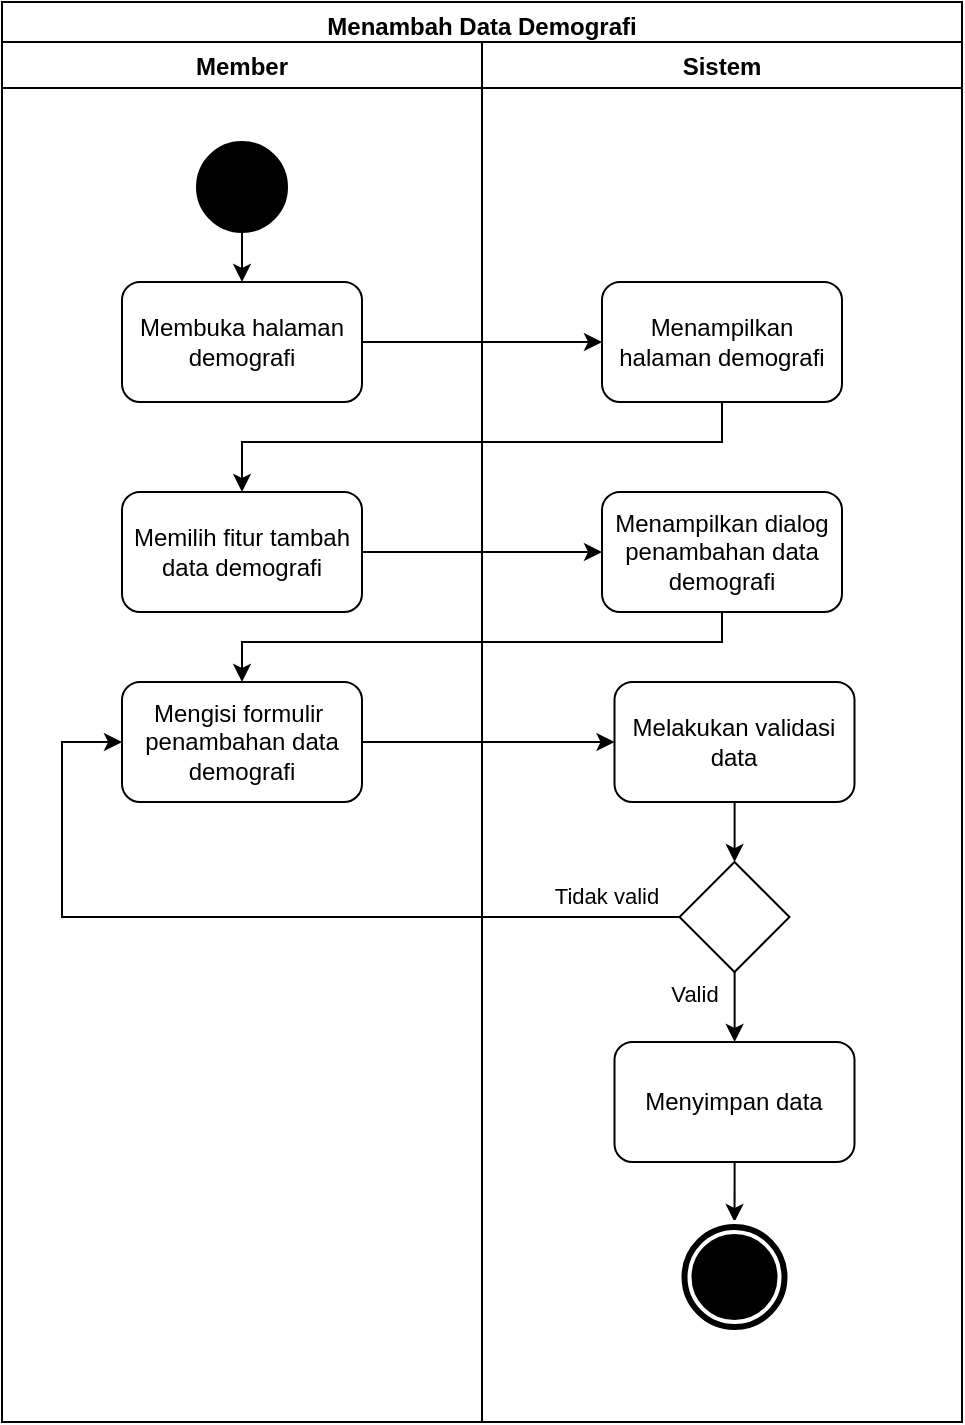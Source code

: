 <mxfile version="18.0.7" type="device"><diagram id="prtHgNgQTEPvFCAcTncT" name="Page-1"><mxGraphModel dx="1038" dy="489" grid="1" gridSize="10" guides="1" tooltips="1" connect="1" arrows="1" fold="1" page="1" pageScale="1" pageWidth="827" pageHeight="1169" math="0" shadow="0"><root><mxCell id="0"/><mxCell id="1" parent="0"/><mxCell id="xOL2CaStUpzWwHvCU3t6-1" value="Menambah Data Demografi" style="swimlane;fillColor=none;" parent="1" vertex="1"><mxGeometry x="240" y="60" width="480" height="710" as="geometry"/></mxCell><mxCell id="xOL2CaStUpzWwHvCU3t6-3" value="Member" style="swimlane;" parent="xOL2CaStUpzWwHvCU3t6-1" vertex="1"><mxGeometry y="20" width="240" height="690" as="geometry"/></mxCell><mxCell id="xOL2CaStUpzWwHvCU3t6-17" style="edgeStyle=orthogonalEdgeStyle;rounded=0;orthogonalLoop=1;jettySize=auto;html=1;" parent="xOL2CaStUpzWwHvCU3t6-3" source="xOL2CaStUpzWwHvCU3t6-4" target="xOL2CaStUpzWwHvCU3t6-5" edge="1"><mxGeometry relative="1" as="geometry"/></mxCell><mxCell id="xOL2CaStUpzWwHvCU3t6-4" value="" style="ellipse;whiteSpace=wrap;html=1;aspect=fixed;fillColor=#000000;" parent="xOL2CaStUpzWwHvCU3t6-3" vertex="1"><mxGeometry x="97.5" y="50" width="45" height="45" as="geometry"/></mxCell><mxCell id="xOL2CaStUpzWwHvCU3t6-5" value="Membuka halaman demografi" style="rounded=1;whiteSpace=wrap;html=1;fillColor=none;" parent="xOL2CaStUpzWwHvCU3t6-3" vertex="1"><mxGeometry x="60" y="120" width="120" height="60" as="geometry"/></mxCell><mxCell id="VyShVdEr0SDdoSQeUqbu-1" value="Memilih fitur tambah data demografi" style="rounded=1;whiteSpace=wrap;html=1;fillColor=none;" parent="xOL2CaStUpzWwHvCU3t6-3" vertex="1"><mxGeometry x="60" y="225" width="120" height="60" as="geometry"/></mxCell><mxCell id="xOL2CaStUpzWwHvCU3t6-2" value="Sistem" style="swimlane;" parent="xOL2CaStUpzWwHvCU3t6-1" vertex="1"><mxGeometry x="240" y="20" width="240" height="690" as="geometry"/></mxCell><mxCell id="xOL2CaStUpzWwHvCU3t6-6" value="Menampilkan halaman demografi" style="rounded=1;whiteSpace=wrap;html=1;fillColor=none;" parent="xOL2CaStUpzWwHvCU3t6-2" vertex="1"><mxGeometry x="60" y="120" width="120" height="60" as="geometry"/></mxCell><mxCell id="dlb5yeWNZfn_qbHL4ZGy-30" style="edgeStyle=orthogonalEdgeStyle;rounded=0;orthogonalLoop=1;jettySize=auto;html=1;" parent="xOL2CaStUpzWwHvCU3t6-2" source="5Nsrx53wcg7sP6to55Np-2" target="dlb5yeWNZfn_qbHL4ZGy-20" edge="1"><mxGeometry relative="1" as="geometry"><Array as="points"><mxPoint x="120" y="300"/><mxPoint x="-120" y="300"/></Array></mxGeometry></mxCell><mxCell id="5Nsrx53wcg7sP6to55Np-2" value="Menampilkan dialog penambahan data demografi" style="rounded=1;whiteSpace=wrap;html=1;fillColor=none;" parent="xOL2CaStUpzWwHvCU3t6-2" vertex="1"><mxGeometry x="60" y="225" width="120" height="60" as="geometry"/></mxCell><mxCell id="oNuN_X1o09hsbepUbk56-1" style="edgeStyle=orthogonalEdgeStyle;rounded=0;orthogonalLoop=1;jettySize=auto;html=1;" parent="xOL2CaStUpzWwHvCU3t6-2" source="dlb5yeWNZfn_qbHL4ZGy-20" target="dlb5yeWNZfn_qbHL4ZGy-22" edge="1"><mxGeometry relative="1" as="geometry"/></mxCell><mxCell id="dlb5yeWNZfn_qbHL4ZGy-20" value="&lt;span&gt;Mengisi formulir&amp;nbsp; penambahan data demografi&lt;/span&gt;" style="rounded=1;whiteSpace=wrap;html=1;fillColor=none;" parent="xOL2CaStUpzWwHvCU3t6-2" vertex="1"><mxGeometry x="-180" y="320" width="120" height="60" as="geometry"/></mxCell><mxCell id="dlb5yeWNZfn_qbHL4ZGy-22" value="Melakukan validasi data" style="rounded=1;whiteSpace=wrap;html=1;fillColor=none;" parent="xOL2CaStUpzWwHvCU3t6-2" vertex="1"><mxGeometry x="66.25" y="320" width="120" height="60" as="geometry"/></mxCell><mxCell id="dlb5yeWNZfn_qbHL4ZGy-23" value="Valid" style="edgeStyle=orthogonalEdgeStyle;rounded=0;orthogonalLoop=1;jettySize=auto;html=1;" parent="xOL2CaStUpzWwHvCU3t6-2" edge="1"><mxGeometry x="-0.333" y="-20" relative="1" as="geometry"><mxPoint as="offset"/><mxPoint x="126.309" y="464.941" as="sourcePoint"/><mxPoint x="126.309" y="500" as="targetPoint"/></mxGeometry></mxCell><mxCell id="dlb5yeWNZfn_qbHL4ZGy-24" value="" style="rhombus;whiteSpace=wrap;html=1;fillColor=none;" parent="xOL2CaStUpzWwHvCU3t6-2" vertex="1"><mxGeometry x="98.75" y="410" width="55" height="55" as="geometry"/></mxCell><mxCell id="dlb5yeWNZfn_qbHL4ZGy-31" style="edgeStyle=orthogonalEdgeStyle;rounded=0;orthogonalLoop=1;jettySize=auto;html=1;" parent="xOL2CaStUpzWwHvCU3t6-2" source="dlb5yeWNZfn_qbHL4ZGy-26" target="xOL2CaStUpzWwHvCU3t6-19" edge="1"><mxGeometry relative="1" as="geometry"/></mxCell><mxCell id="dlb5yeWNZfn_qbHL4ZGy-26" value="Menyimpan data" style="rounded=1;whiteSpace=wrap;html=1;fillColor=none;" parent="xOL2CaStUpzWwHvCU3t6-2" vertex="1"><mxGeometry x="66.25" y="500" width="120" height="60" as="geometry"/></mxCell><mxCell id="dlb5yeWNZfn_qbHL4ZGy-21" style="edgeStyle=orthogonalEdgeStyle;rounded=0;orthogonalLoop=1;jettySize=auto;html=1;" parent="xOL2CaStUpzWwHvCU3t6-2" source="dlb5yeWNZfn_qbHL4ZGy-22" target="dlb5yeWNZfn_qbHL4ZGy-24" edge="1"><mxGeometry relative="1" as="geometry"/></mxCell><mxCell id="dlb5yeWNZfn_qbHL4ZGy-28" style="edgeStyle=orthogonalEdgeStyle;rounded=0;orthogonalLoop=1;jettySize=auto;html=1;entryX=0;entryY=0.5;entryDx=0;entryDy=0;exitX=0;exitY=0.5;exitDx=0;exitDy=0;" parent="xOL2CaStUpzWwHvCU3t6-2" source="dlb5yeWNZfn_qbHL4ZGy-24" target="dlb5yeWNZfn_qbHL4ZGy-20" edge="1"><mxGeometry relative="1" as="geometry"><Array as="points"><mxPoint x="-210" y="438"/><mxPoint x="-210" y="350"/></Array></mxGeometry></mxCell><mxCell id="dlb5yeWNZfn_qbHL4ZGy-29" value="Tidak valid" style="edgeLabel;html=1;align=center;verticalAlign=middle;resizable=0;points=[];" parent="dlb5yeWNZfn_qbHL4ZGy-28" vertex="1" connectable="0"><mxGeometry x="-0.819" y="-2" relative="1" as="geometry"><mxPoint x="1" y="-9" as="offset"/></mxGeometry></mxCell><mxCell id="xOL2CaStUpzWwHvCU3t6-19" value="" style="ellipse;shape=doubleEllipse;whiteSpace=wrap;html=1;aspect=fixed;fillColor=#000000;strokeColor=#FFFFFF;strokeWidth=2;" parent="xOL2CaStUpzWwHvCU3t6-2" vertex="1"><mxGeometry x="98.75" y="590" width="55" height="55" as="geometry"/></mxCell><mxCell id="xOL2CaStUpzWwHvCU3t6-7" value="" style="edgeStyle=orthogonalEdgeStyle;rounded=0;orthogonalLoop=1;jettySize=auto;html=1;" parent="xOL2CaStUpzWwHvCU3t6-1" source="xOL2CaStUpzWwHvCU3t6-5" target="xOL2CaStUpzWwHvCU3t6-6" edge="1"><mxGeometry relative="1" as="geometry"/></mxCell><mxCell id="VyShVdEr0SDdoSQeUqbu-7" style="edgeStyle=orthogonalEdgeStyle;rounded=0;orthogonalLoop=1;jettySize=auto;html=1;" parent="xOL2CaStUpzWwHvCU3t6-1" source="xOL2CaStUpzWwHvCU3t6-6" target="VyShVdEr0SDdoSQeUqbu-1" edge="1"><mxGeometry relative="1" as="geometry"><Array as="points"><mxPoint x="360" y="220"/><mxPoint x="120" y="220"/></Array></mxGeometry></mxCell><mxCell id="5Nsrx53wcg7sP6to55Np-3" style="edgeStyle=orthogonalEdgeStyle;rounded=0;orthogonalLoop=1;jettySize=auto;html=1;entryX=0;entryY=0.5;entryDx=0;entryDy=0;" parent="xOL2CaStUpzWwHvCU3t6-1" source="VyShVdEr0SDdoSQeUqbu-1" target="5Nsrx53wcg7sP6to55Np-2" edge="1"><mxGeometry relative="1" as="geometry"/></mxCell></root></mxGraphModel></diagram></mxfile>